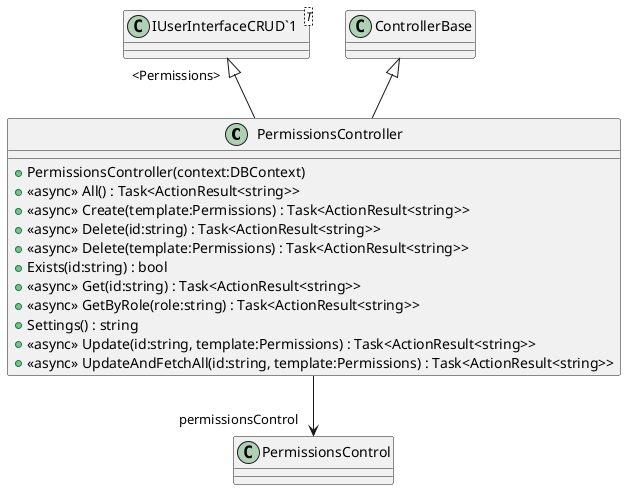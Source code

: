 @startuml
class PermissionsController {
    + PermissionsController(context:DBContext)
    + <<async>> All() : Task<ActionResult<string>>
    + <<async>> Create(template:Permissions) : Task<ActionResult<string>>
    + <<async>> Delete(id:string) : Task<ActionResult<string>>
    + <<async>> Delete(template:Permissions) : Task<ActionResult<string>>
    + Exists(id:string) : bool
    + <<async>> Get(id:string) : Task<ActionResult<string>>
    + <<async>> GetByRole(role:string) : Task<ActionResult<string>>
    + Settings() : string
    + <<async>> Update(id:string, template:Permissions) : Task<ActionResult<string>>
    + <<async>> UpdateAndFetchAll(id:string, template:Permissions) : Task<ActionResult<string>>
}
class "IUserInterfaceCRUD`1"<T> {
}
ControllerBase <|-- PermissionsController
"IUserInterfaceCRUD`1" "<Permissions>" <|-- PermissionsController
PermissionsController --> "permissionsControl" PermissionsControl
@enduml
